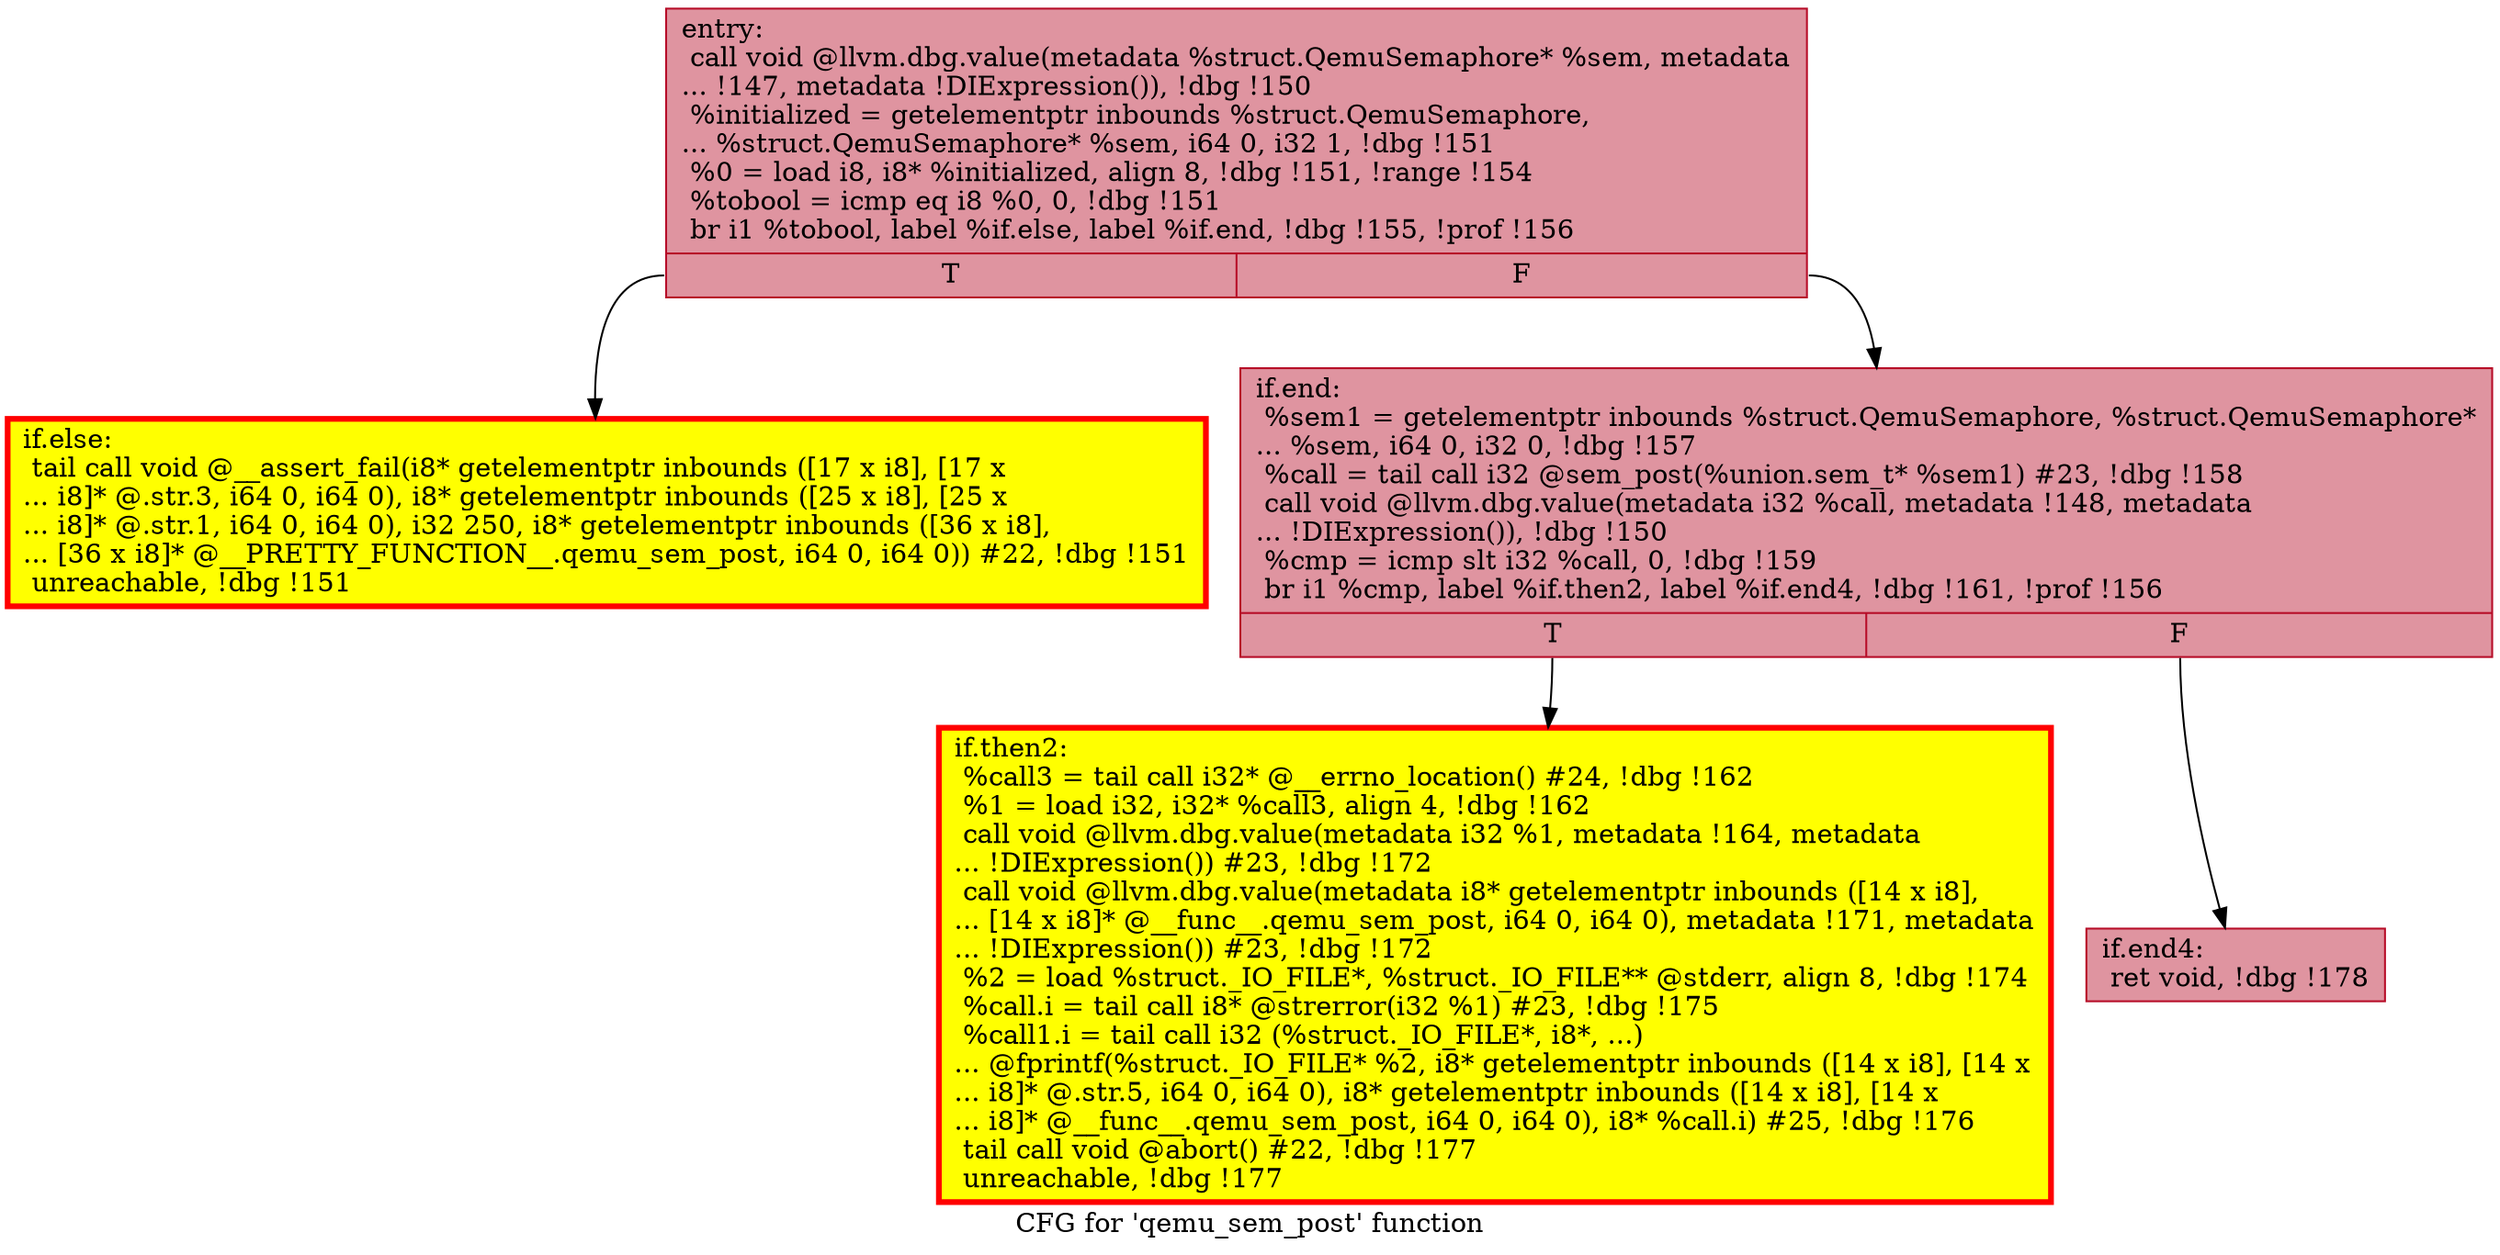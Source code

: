 digraph "CFG for 'qemu_sem_post' function" {
	label="CFG for 'qemu_sem_post' function";

	Node0x5613f1a07420 [shape=record,color="#b70d28ff", style=filled, fillcolor="#b70d2870",label="{entry:\l  call void @llvm.dbg.value(metadata %struct.QemuSemaphore* %sem, metadata\l... !147, metadata !DIExpression()), !dbg !150\l  %initialized = getelementptr inbounds %struct.QemuSemaphore,\l... %struct.QemuSemaphore* %sem, i64 0, i32 1, !dbg !151\l  %0 = load i8, i8* %initialized, align 8, !dbg !151, !range !154\l  %tobool = icmp eq i8 %0, 0, !dbg !151\l  br i1 %tobool, label %if.else, label %if.end, !dbg !155, !prof !156\l|{<s0>T|<s1>F}}"];
	Node0x5613f1a07420:s0 -> Node0x5613f1a0b010;
	Node0x5613f1a07420:s1 -> Node0x5613f1a0afc0;
	Node0x5613f1a0b010 [shape=record,penwidth=3.0, style="filled", color="red", fillcolor="yellow",label="{if.else:                                          \l  tail call void @__assert_fail(i8* getelementptr inbounds ([17 x i8], [17 x\l... i8]* @.str.3, i64 0, i64 0), i8* getelementptr inbounds ([25 x i8], [25 x\l... i8]* @.str.1, i64 0, i64 0), i32 250, i8* getelementptr inbounds ([36 x i8],\l... [36 x i8]* @__PRETTY_FUNCTION__.qemu_sem_post, i64 0, i64 0)) #22, !dbg !151\l  unreachable, !dbg !151\l}"];
	Node0x5613f1a0afc0 [shape=record,color="#b70d28ff", style=filled, fillcolor="#b70d2870",label="{if.end:                                           \l  %sem1 = getelementptr inbounds %struct.QemuSemaphore, %struct.QemuSemaphore*\l... %sem, i64 0, i32 0, !dbg !157\l  %call = tail call i32 @sem_post(%union.sem_t* %sem1) #23, !dbg !158\l  call void @llvm.dbg.value(metadata i32 %call, metadata !148, metadata\l... !DIExpression()), !dbg !150\l  %cmp = icmp slt i32 %call, 0, !dbg !159\l  br i1 %cmp, label %if.then2, label %if.end4, !dbg !161, !prof !156\l|{<s0>T|<s1>F}}"];
	Node0x5613f1a0afc0:s0 -> Node0x5613f1a0b610;
	Node0x5613f1a0afc0:s1 -> Node0x5613f1a0c1f0;
	Node0x5613f1a0b610 [shape=record,penwidth=3.0, style="filled", color="red", fillcolor="yellow",label="{if.then2:                                         \l  %call3 = tail call i32* @__errno_location() #24, !dbg !162\l  %1 = load i32, i32* %call3, align 4, !dbg !162\l  call void @llvm.dbg.value(metadata i32 %1, metadata !164, metadata\l... !DIExpression()) #23, !dbg !172\l  call void @llvm.dbg.value(metadata i8* getelementptr inbounds ([14 x i8],\l... [14 x i8]* @__func__.qemu_sem_post, i64 0, i64 0), metadata !171, metadata\l... !DIExpression()) #23, !dbg !172\l  %2 = load %struct._IO_FILE*, %struct._IO_FILE** @stderr, align 8, !dbg !174\l  %call.i = tail call i8* @strerror(i32 %1) #23, !dbg !175\l  %call1.i = tail call i32 (%struct._IO_FILE*, i8*, ...)\l... @fprintf(%struct._IO_FILE* %2, i8* getelementptr inbounds ([14 x i8], [14 x\l... i8]* @.str.5, i64 0, i64 0), i8* getelementptr inbounds ([14 x i8], [14 x\l... i8]* @__func__.qemu_sem_post, i64 0, i64 0), i8* %call.i) #25, !dbg !176\l  tail call void @abort() #22, !dbg !177\l  unreachable, !dbg !177\l}"];
	Node0x5613f1a0c1f0 [shape=record,color="#b70d28ff", style=filled, fillcolor="#b70d2870",label="{if.end4:                                          \l  ret void, !dbg !178\l}"];
}
